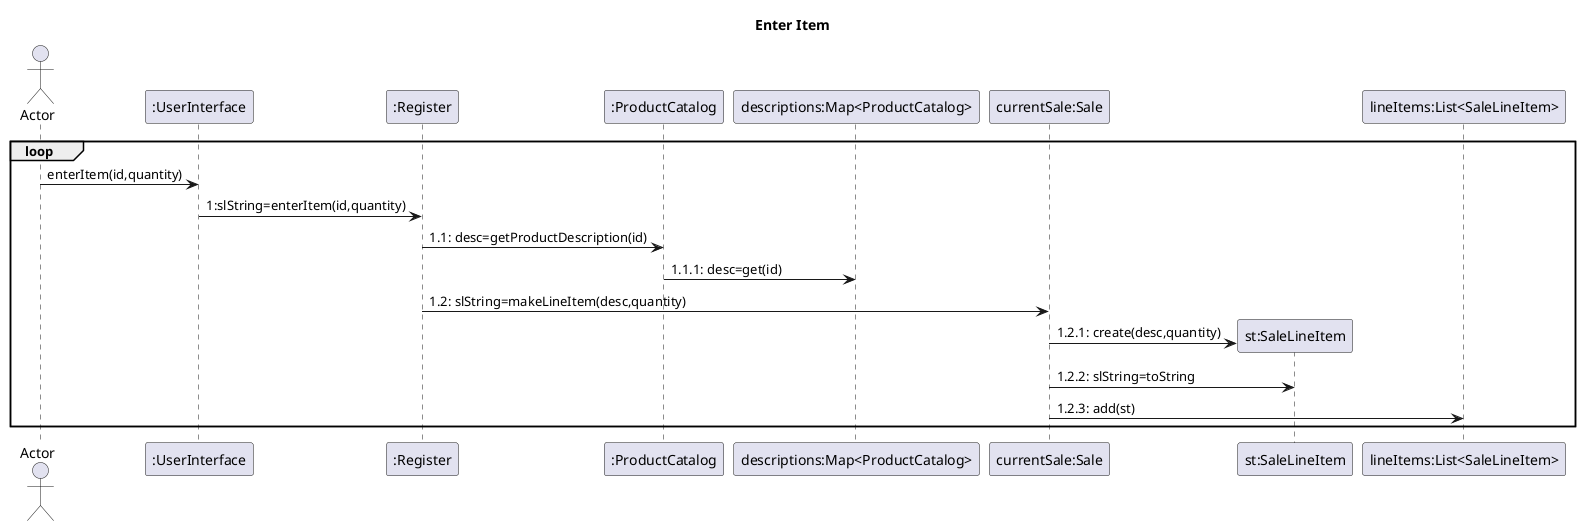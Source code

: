 @startuml
title Enter Item
actor Actor

loop

Actor->":UserInterface": enterItem(id,quantity)
":UserInterface"->":Register":1:slString=enterItem(id,quantity)
":Register"->":ProductCatalog":1.1: desc=getProductDescription(id)
":ProductCatalog"->"descriptions:Map<ProductCatalog>":1.1.1: desc=get(id)
":Register"->"currentSale:Sale":1.2: slString=makeLineItem(desc,quantity)
create "st:SaleLineItem"
"currentSale:Sale"->"st:SaleLineItem":1.2.1: create(desc,quantity)
"currentSale:Sale"->"st:SaleLineItem":1.2.2: slString=toString
"currentSale:Sale"->"lineItems:List<SaleLineItem>":1.2.3: add(st)

end

@enduml